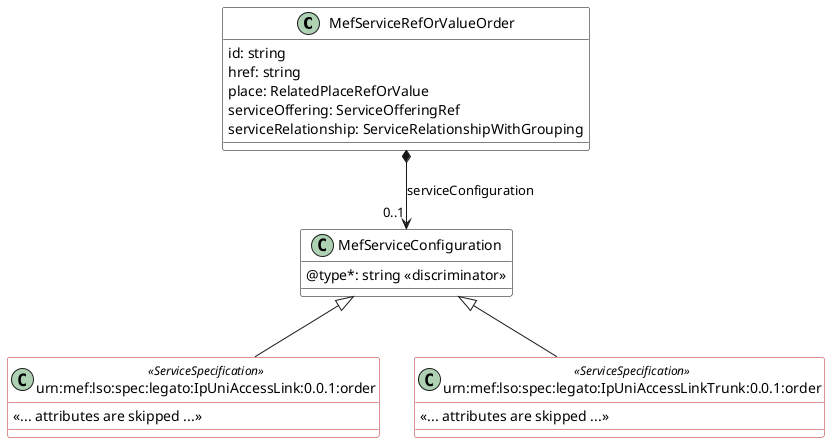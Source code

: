 @startuml
skinparam {
    ClassBackgroundColor White
    ClassBorderColor Black
    ClassBorderColor<<ServiceSpecification>> FireBrick
}
set namespaceSeparator none

class MefServiceRefOrValueOrder{

    id: string 
    href: string 
    place: RelatedPlaceRefOrValue
    serviceOffering: ServiceOfferingRef
    serviceRelationship: ServiceRelationshipWithGrouping
   
}

class MefServiceConfiguration {
    @type*: string <<discriminator>>
}

MefServiceRefOrValueOrder *-->"0..1" MefServiceConfiguration : serviceConfiguration



class urn:mef:lso:spec:legato:IpUniAccessLink:0.0.1:order <<ServiceSpecification>> {

    <<... attributes are skipped ...>>
}
MefServiceConfiguration <|-- "urn:mef:lso:spec:legato:IpUniAccessLink:0.0.1:order"

class urn:mef:lso:spec:legato:IpUniAccessLinkTrunk:0.0.1:order <<ServiceSpecification>> {

    <<... attributes are skipped ...>>
}
MefServiceConfiguration <|-- "urn:mef:lso:spec:legato:IpUniAccessLinkTrunk:0.0.1:order"

@enduml